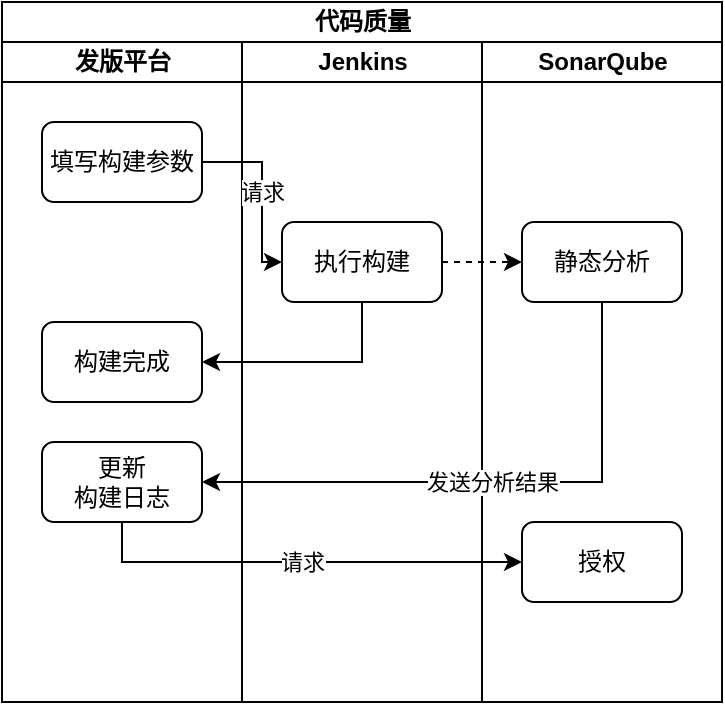 <mxfile version="10.7.5" type="github"><diagram id="BDSIiLd0rez_pkCJnUQA" name="ç¬¬ 1 é¡µ"><mxGraphModel dx="961" dy="532" grid="1" gridSize="10" guides="1" tooltips="1" connect="1" arrows="1" fold="1" page="1" pageScale="1" pageWidth="827" pageHeight="1169" math="0" shadow="0"><root><mxCell id="0"/><mxCell id="1" parent="0"/><mxCell id="7pJAkc4WV_w4eS12n5OA-2" value="代码质量" style="swimlane;html=1;childLayout=stackLayout;resizeParent=1;resizeParentMax=0;startSize=20;" parent="1" vertex="1"><mxGeometry x="10" y="20" width="360" height="350" as="geometry"/></mxCell><mxCell id="7pJAkc4WV_w4eS12n5OA-3" value="发版平台" style="swimlane;html=1;startSize=20;" parent="7pJAkc4WV_w4eS12n5OA-2" vertex="1"><mxGeometry y="20" width="120" height="330" as="geometry"/></mxCell><mxCell id="7pJAkc4WV_w4eS12n5OA-13" value="&lt;div&gt;构建完成&lt;/div&gt;" style="rounded=1;whiteSpace=wrap;html=1;" parent="7pJAkc4WV_w4eS12n5OA-3" vertex="1"><mxGeometry x="20" y="140" width="80" height="40" as="geometry"/></mxCell><mxCell id="7pJAkc4WV_w4eS12n5OA-22" value="&lt;div&gt;更新&lt;/div&gt;&lt;div&gt;构建日志&lt;/div&gt;" style="rounded=1;whiteSpace=wrap;html=1;" parent="7pJAkc4WV_w4eS12n5OA-3" vertex="1"><mxGeometry x="20" y="200" width="80" height="40" as="geometry"/></mxCell><mxCell id="7pJAkc4WV_w4eS12n5OA-4" value="Jenkins" style="swimlane;html=1;startSize=20;" parent="7pJAkc4WV_w4eS12n5OA-2" vertex="1"><mxGeometry x="120" y="20" width="120" height="330" as="geometry"/></mxCell><mxCell id="7pJAkc4WV_w4eS12n5OA-6" value="执行构建" style="rounded=1;whiteSpace=wrap;html=1;" parent="7pJAkc4WV_w4eS12n5OA-4" vertex="1"><mxGeometry x="20" y="90" width="80" height="40" as="geometry"/></mxCell><mxCell id="7pJAkc4WV_w4eS12n5OA-5" value="SonarQube" style="swimlane;html=1;startSize=20;" parent="7pJAkc4WV_w4eS12n5OA-2" vertex="1"><mxGeometry x="240" y="20" width="120" height="330" as="geometry"/></mxCell><mxCell id="7pJAkc4WV_w4eS12n5OA-8" value="静态分析" style="rounded=1;whiteSpace=wrap;html=1;" parent="7pJAkc4WV_w4eS12n5OA-5" vertex="1"><mxGeometry x="20" y="90" width="80" height="40" as="geometry"/></mxCell><mxCell id="7pJAkc4WV_w4eS12n5OA-18" value="授权" style="rounded=1;whiteSpace=wrap;html=1;" parent="7pJAkc4WV_w4eS12n5OA-5" vertex="1"><mxGeometry x="20" y="240" width="80" height="40" as="geometry"/></mxCell><mxCell id="7pJAkc4WV_w4eS12n5OA-12" style="edgeStyle=orthogonalEdgeStyle;rounded=0;orthogonalLoop=1;jettySize=auto;html=1;dashed=1;" parent="7pJAkc4WV_w4eS12n5OA-2" source="7pJAkc4WV_w4eS12n5OA-6" target="7pJAkc4WV_w4eS12n5OA-8" edge="1"><mxGeometry relative="1" as="geometry"/></mxCell><mxCell id="7pJAkc4WV_w4eS12n5OA-14" style="edgeStyle=orthogonalEdgeStyle;rounded=0;orthogonalLoop=1;jettySize=auto;html=1;entryX=1;entryY=0.5;entryDx=0;entryDy=0;jumpStyle=none;" parent="7pJAkc4WV_w4eS12n5OA-2" source="7pJAkc4WV_w4eS12n5OA-6" target="7pJAkc4WV_w4eS12n5OA-13" edge="1"><mxGeometry relative="1" as="geometry"><Array as="points"><mxPoint x="180" y="180"/></Array></mxGeometry></mxCell><mxCell id="zvF3ZRuzsfnlwfqRwUJ7-1" value="发送分析结果" style="edgeStyle=orthogonalEdgeStyle;rounded=0;orthogonalLoop=1;jettySize=auto;html=1;entryX=1;entryY=0.5;entryDx=0;entryDy=0;" edge="1" parent="7pJAkc4WV_w4eS12n5OA-2" source="7pJAkc4WV_w4eS12n5OA-8" target="7pJAkc4WV_w4eS12n5OA-22"><mxGeometry relative="1" as="geometry"><Array as="points"><mxPoint x="300" y="240"/></Array></mxGeometry></mxCell><mxCell id="zvF3ZRuzsfnlwfqRwUJ7-2" value="请求" style="edgeStyle=orthogonalEdgeStyle;rounded=0;orthogonalLoop=1;jettySize=auto;html=1;entryX=0;entryY=0.5;entryDx=0;entryDy=0;" edge="1" parent="7pJAkc4WV_w4eS12n5OA-2" source="7pJAkc4WV_w4eS12n5OA-22" target="7pJAkc4WV_w4eS12n5OA-18"><mxGeometry relative="1" as="geometry"><Array as="points"><mxPoint x="60" y="280"/></Array></mxGeometry></mxCell><mxCell id="7pJAkc4WV_w4eS12n5OA-9" value="请求" style="edgeStyle=orthogonalEdgeStyle;rounded=0;orthogonalLoop=1;jettySize=auto;html=1;entryX=0;entryY=0.5;entryDx=0;entryDy=0;" parent="1" source="7pJAkc4WV_w4eS12n5OA-7" target="7pJAkc4WV_w4eS12n5OA-6" edge="1"><mxGeometry relative="1" as="geometry"><Array as="points"><mxPoint x="140" y="100"/><mxPoint x="140" y="150"/></Array></mxGeometry></mxCell><mxCell id="7pJAkc4WV_w4eS12n5OA-7" value="填写构建参数" style="rounded=1;whiteSpace=wrap;html=1;" parent="1" vertex="1"><mxGeometry x="30" y="80" width="80" height="40" as="geometry"/></mxCell></root></mxGraphModel></diagram></mxfile>